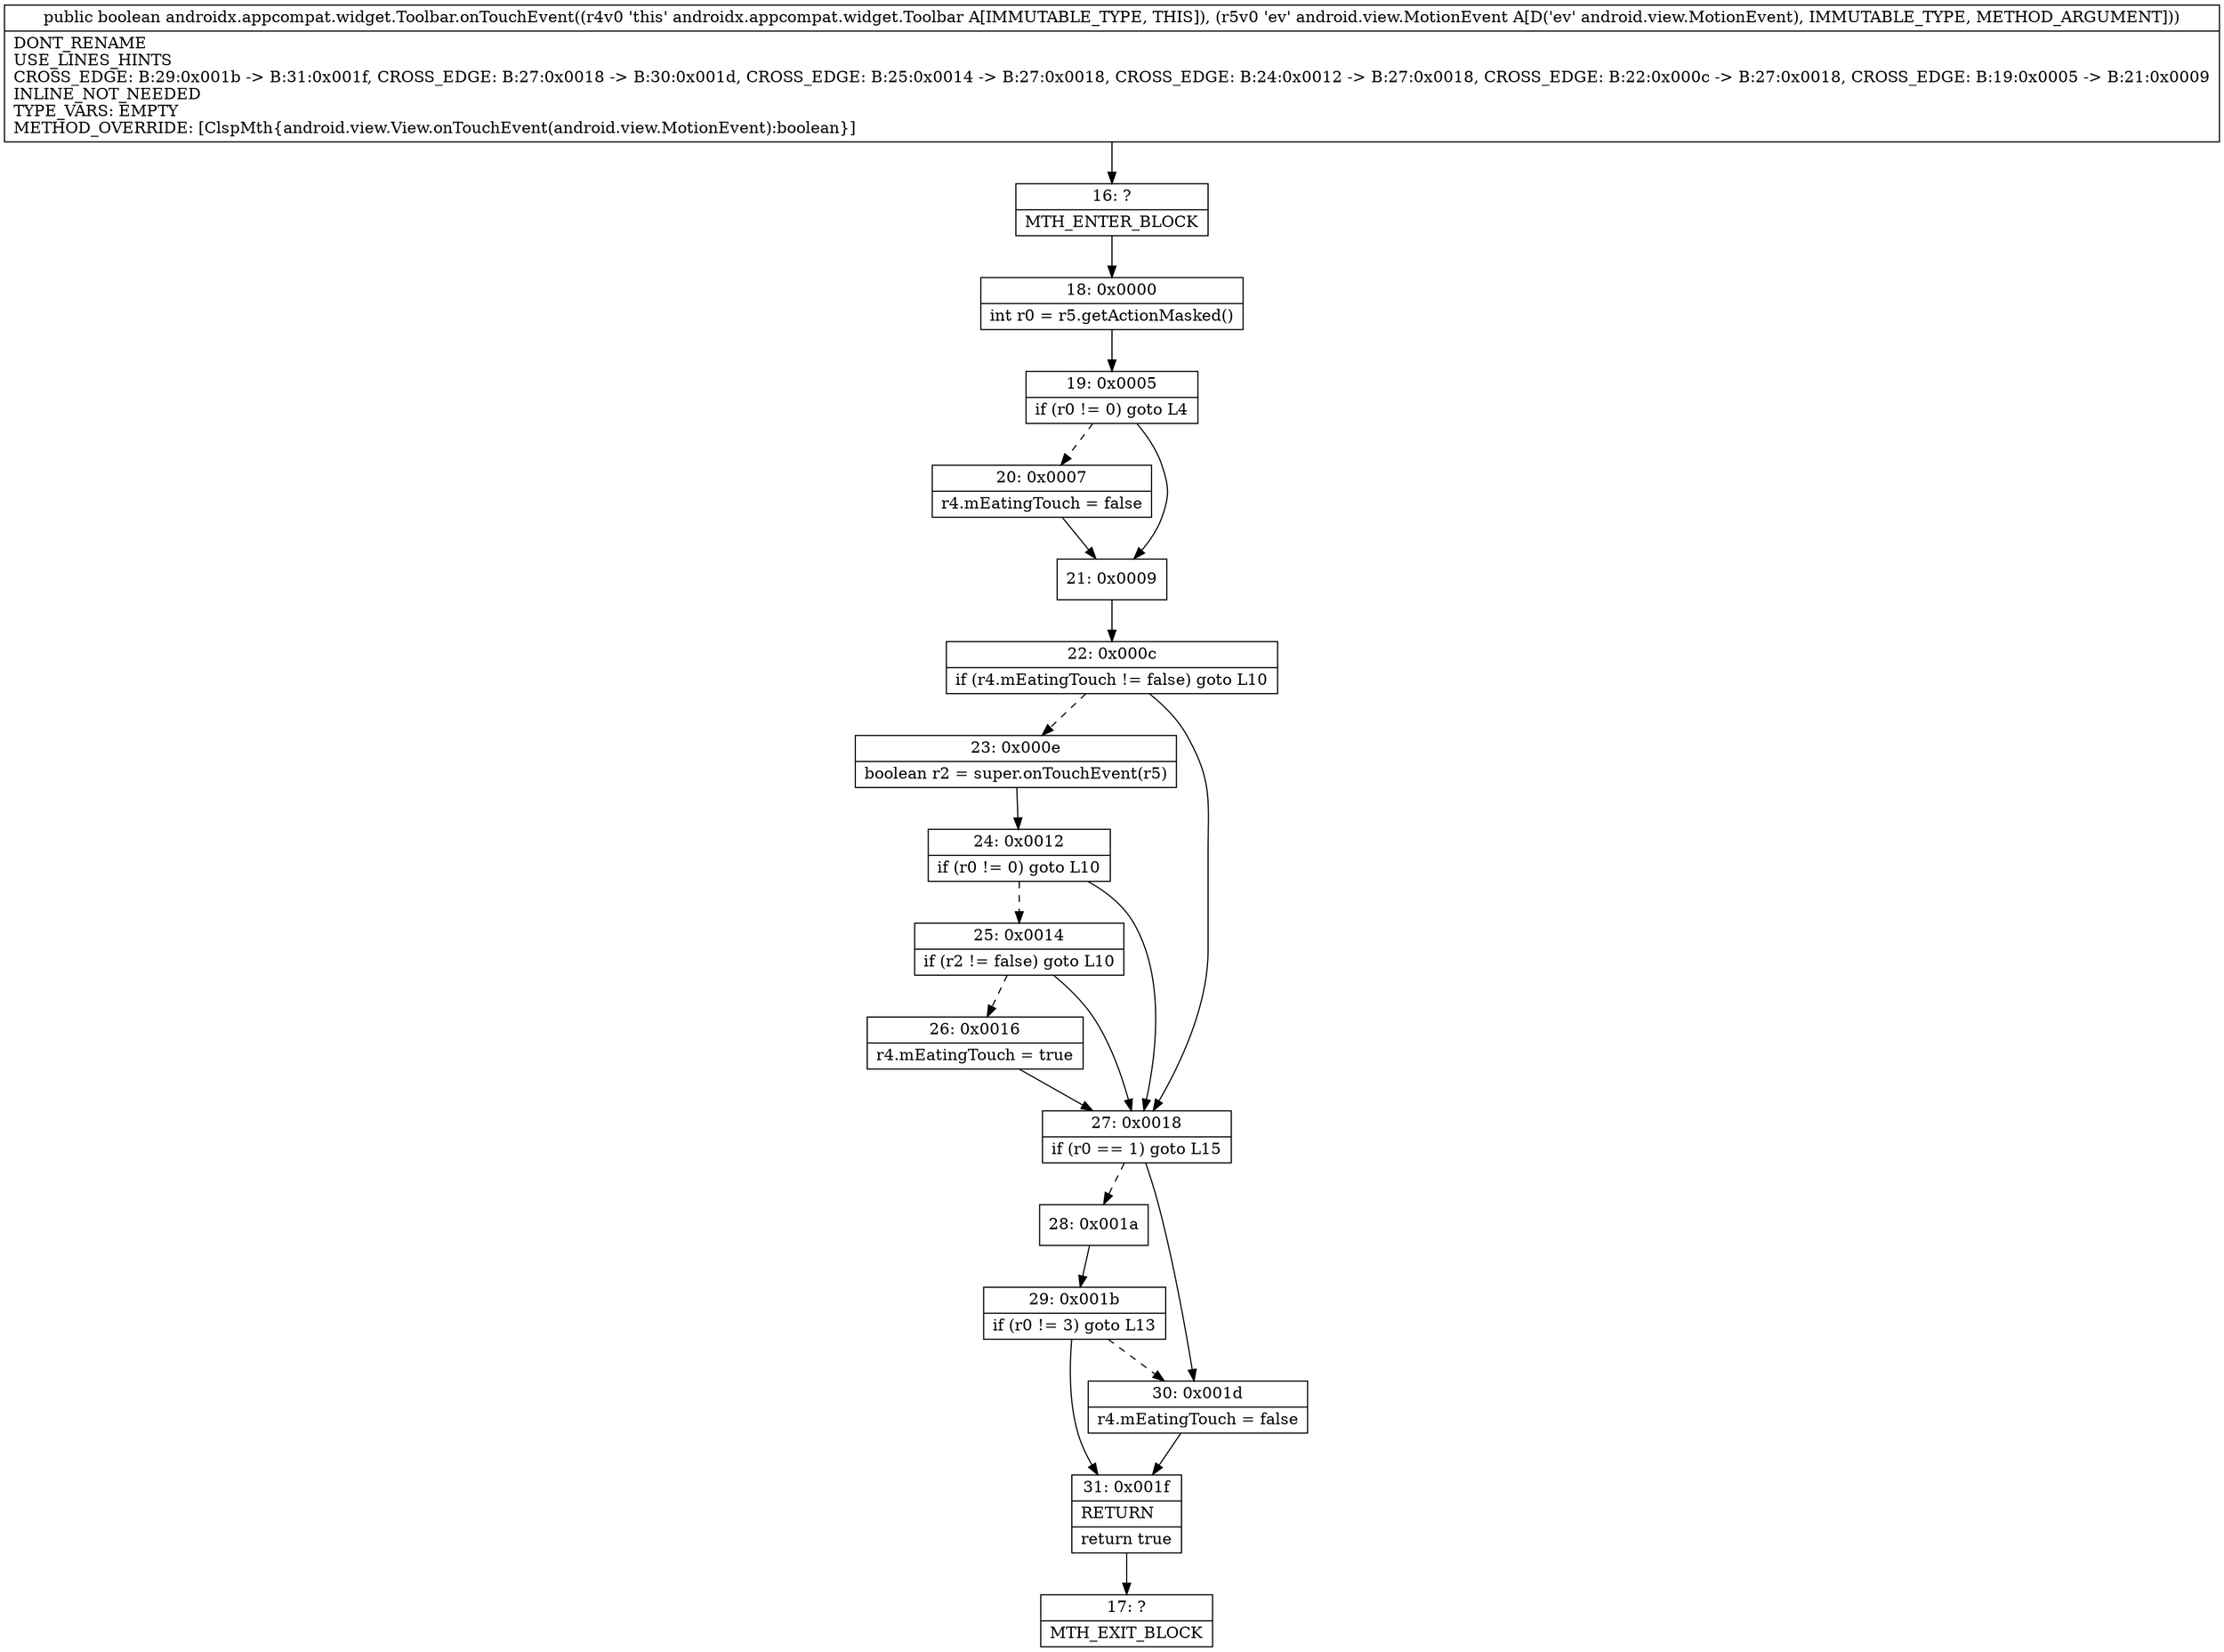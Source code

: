 digraph "CFG forandroidx.appcompat.widget.Toolbar.onTouchEvent(Landroid\/view\/MotionEvent;)Z" {
Node_16 [shape=record,label="{16\:\ ?|MTH_ENTER_BLOCK\l}"];
Node_18 [shape=record,label="{18\:\ 0x0000|int r0 = r5.getActionMasked()\l}"];
Node_19 [shape=record,label="{19\:\ 0x0005|if (r0 != 0) goto L4\l}"];
Node_20 [shape=record,label="{20\:\ 0x0007|r4.mEatingTouch = false\l}"];
Node_21 [shape=record,label="{21\:\ 0x0009}"];
Node_22 [shape=record,label="{22\:\ 0x000c|if (r4.mEatingTouch != false) goto L10\l}"];
Node_23 [shape=record,label="{23\:\ 0x000e|boolean r2 = super.onTouchEvent(r5)\l}"];
Node_24 [shape=record,label="{24\:\ 0x0012|if (r0 != 0) goto L10\l}"];
Node_25 [shape=record,label="{25\:\ 0x0014|if (r2 != false) goto L10\l}"];
Node_26 [shape=record,label="{26\:\ 0x0016|r4.mEatingTouch = true\l}"];
Node_27 [shape=record,label="{27\:\ 0x0018|if (r0 == 1) goto L15\l}"];
Node_28 [shape=record,label="{28\:\ 0x001a}"];
Node_29 [shape=record,label="{29\:\ 0x001b|if (r0 != 3) goto L13\l}"];
Node_31 [shape=record,label="{31\:\ 0x001f|RETURN\l|return true\l}"];
Node_17 [shape=record,label="{17\:\ ?|MTH_EXIT_BLOCK\l}"];
Node_30 [shape=record,label="{30\:\ 0x001d|r4.mEatingTouch = false\l}"];
MethodNode[shape=record,label="{public boolean androidx.appcompat.widget.Toolbar.onTouchEvent((r4v0 'this' androidx.appcompat.widget.Toolbar A[IMMUTABLE_TYPE, THIS]), (r5v0 'ev' android.view.MotionEvent A[D('ev' android.view.MotionEvent), IMMUTABLE_TYPE, METHOD_ARGUMENT]))  | DONT_RENAME\lUSE_LINES_HINTS\lCROSS_EDGE: B:29:0x001b \-\> B:31:0x001f, CROSS_EDGE: B:27:0x0018 \-\> B:30:0x001d, CROSS_EDGE: B:25:0x0014 \-\> B:27:0x0018, CROSS_EDGE: B:24:0x0012 \-\> B:27:0x0018, CROSS_EDGE: B:22:0x000c \-\> B:27:0x0018, CROSS_EDGE: B:19:0x0005 \-\> B:21:0x0009\lINLINE_NOT_NEEDED\lTYPE_VARS: EMPTY\lMETHOD_OVERRIDE: [ClspMth\{android.view.View.onTouchEvent(android.view.MotionEvent):boolean\}]\l}"];
MethodNode -> Node_16;Node_16 -> Node_18;
Node_18 -> Node_19;
Node_19 -> Node_20[style=dashed];
Node_19 -> Node_21;
Node_20 -> Node_21;
Node_21 -> Node_22;
Node_22 -> Node_23[style=dashed];
Node_22 -> Node_27;
Node_23 -> Node_24;
Node_24 -> Node_25[style=dashed];
Node_24 -> Node_27;
Node_25 -> Node_26[style=dashed];
Node_25 -> Node_27;
Node_26 -> Node_27;
Node_27 -> Node_28[style=dashed];
Node_27 -> Node_30;
Node_28 -> Node_29;
Node_29 -> Node_30[style=dashed];
Node_29 -> Node_31;
Node_31 -> Node_17;
Node_30 -> Node_31;
}

